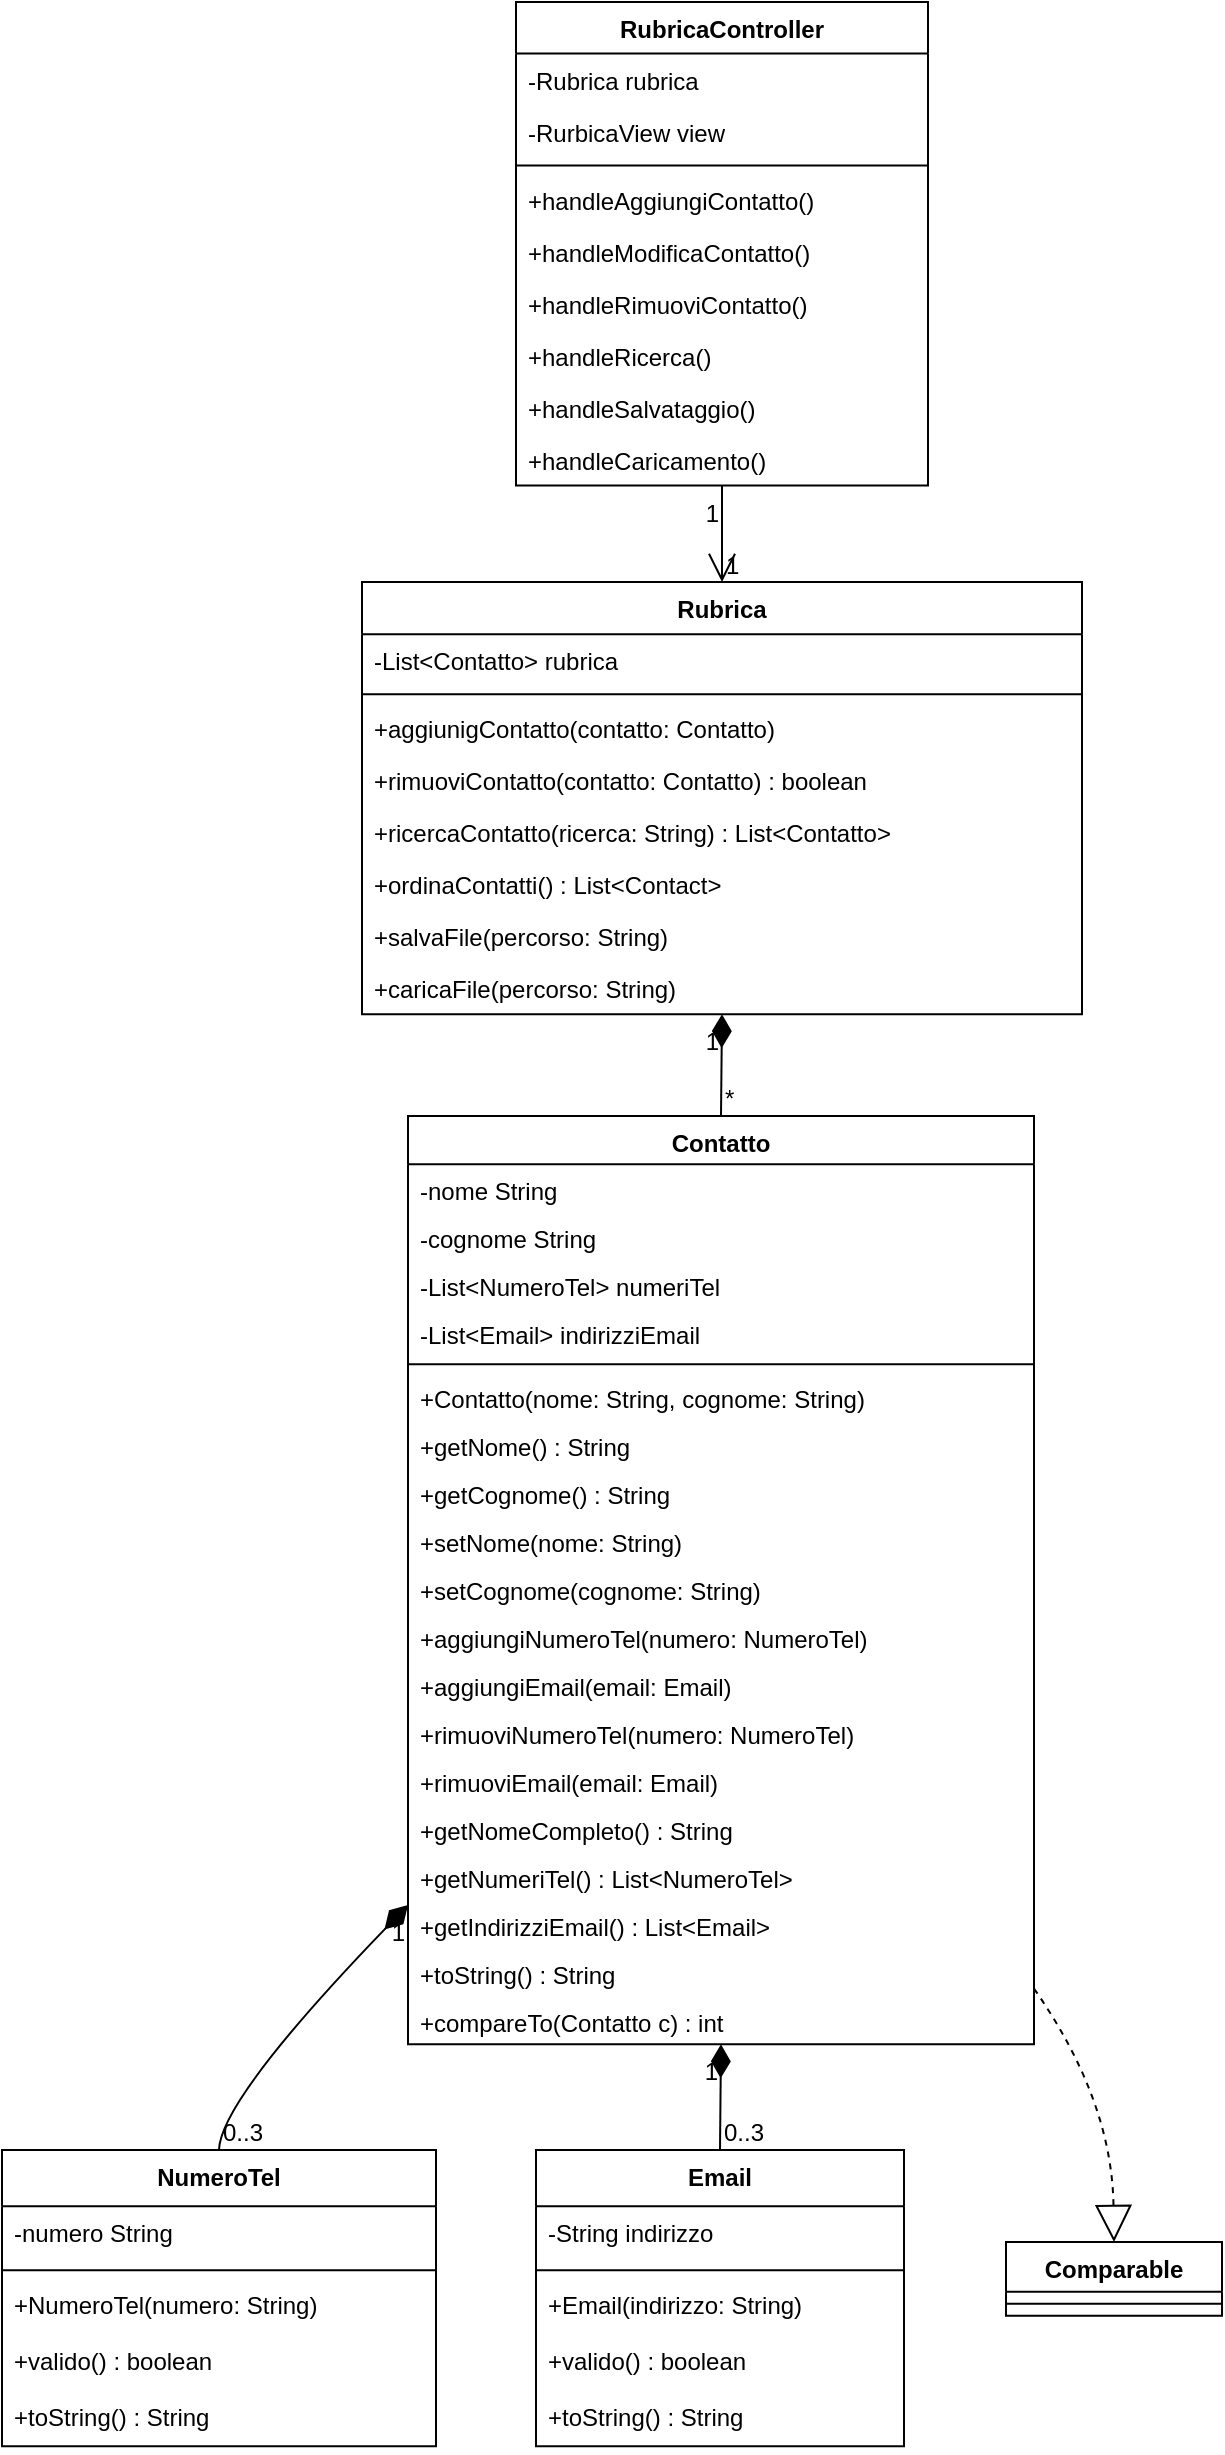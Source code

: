 <mxfile version="25.0.1">
  <diagram name="Pagina-1" id="naSvZQbahFLeBqYa6nf5">
    <mxGraphModel dx="1365" dy="582" grid="1" gridSize="10" guides="1" tooltips="1" connect="1" arrows="1" fold="1" page="1" pageScale="1" pageWidth="827" pageHeight="1169" math="0" shadow="0">
      <root>
        <mxCell id="0" />
        <mxCell id="1" parent="0" />
        <mxCell id="vbb80HCj8n6G6g4HOEIQ-1" value="Contatto" style="swimlane;fontStyle=1;align=center;verticalAlign=top;childLayout=stackLayout;horizontal=1;startSize=24.171;horizontalStack=0;resizeParent=1;resizeParentMax=0;resizeLast=0;collapsible=0;marginBottom=0;" vertex="1" parent="1">
          <mxGeometry x="223" y="577" width="313" height="464.171" as="geometry" />
        </mxCell>
        <mxCell id="vbb80HCj8n6G6g4HOEIQ-2" value="-nome String" style="text;strokeColor=none;fillColor=none;align=left;verticalAlign=top;spacingLeft=4;spacingRight=4;overflow=hidden;rotatable=0;points=[[0,0.5],[1,0.5]];portConstraint=eastwest;" vertex="1" parent="vbb80HCj8n6G6g4HOEIQ-1">
          <mxGeometry y="24.171" width="313" height="24" as="geometry" />
        </mxCell>
        <mxCell id="vbb80HCj8n6G6g4HOEIQ-3" value="-cognome String" style="text;strokeColor=none;fillColor=none;align=left;verticalAlign=top;spacingLeft=4;spacingRight=4;overflow=hidden;rotatable=0;points=[[0,0.5],[1,0.5]];portConstraint=eastwest;" vertex="1" parent="vbb80HCj8n6G6g4HOEIQ-1">
          <mxGeometry y="48.171" width="313" height="24" as="geometry" />
        </mxCell>
        <mxCell id="vbb80HCj8n6G6g4HOEIQ-4" value="-List&lt;NumeroTel&gt; numeriTel" style="text;strokeColor=none;fillColor=none;align=left;verticalAlign=top;spacingLeft=4;spacingRight=4;overflow=hidden;rotatable=0;points=[[0,0.5],[1,0.5]];portConstraint=eastwest;" vertex="1" parent="vbb80HCj8n6G6g4HOEIQ-1">
          <mxGeometry y="72.171" width="313" height="24" as="geometry" />
        </mxCell>
        <mxCell id="vbb80HCj8n6G6g4HOEIQ-5" value="-List&lt;Email&gt; indirizziEmail" style="text;strokeColor=none;fillColor=none;align=left;verticalAlign=top;spacingLeft=4;spacingRight=4;overflow=hidden;rotatable=0;points=[[0,0.5],[1,0.5]];portConstraint=eastwest;" vertex="1" parent="vbb80HCj8n6G6g4HOEIQ-1">
          <mxGeometry y="96.171" width="313" height="24" as="geometry" />
        </mxCell>
        <mxCell id="vbb80HCj8n6G6g4HOEIQ-6" style="line;strokeWidth=1;fillColor=none;align=left;verticalAlign=middle;spacingTop=-1;spacingLeft=3;spacingRight=3;rotatable=0;labelPosition=right;points=[];portConstraint=eastwest;strokeColor=inherit;" vertex="1" parent="vbb80HCj8n6G6g4HOEIQ-1">
          <mxGeometry y="120.171" width="313" height="8" as="geometry" />
        </mxCell>
        <mxCell id="vbb80HCj8n6G6g4HOEIQ-7" value="+Contatto(nome: String, cognome: String)" style="text;strokeColor=none;fillColor=none;align=left;verticalAlign=top;spacingLeft=4;spacingRight=4;overflow=hidden;rotatable=0;points=[[0,0.5],[1,0.5]];portConstraint=eastwest;" vertex="1" parent="vbb80HCj8n6G6g4HOEIQ-1">
          <mxGeometry y="128.171" width="313" height="24" as="geometry" />
        </mxCell>
        <mxCell id="vbb80HCj8n6G6g4HOEIQ-8" value="+getNome() : String" style="text;strokeColor=none;fillColor=none;align=left;verticalAlign=top;spacingLeft=4;spacingRight=4;overflow=hidden;rotatable=0;points=[[0,0.5],[1,0.5]];portConstraint=eastwest;" vertex="1" parent="vbb80HCj8n6G6g4HOEIQ-1">
          <mxGeometry y="152.171" width="313" height="24" as="geometry" />
        </mxCell>
        <mxCell id="vbb80HCj8n6G6g4HOEIQ-9" value="+getCognome() : String" style="text;strokeColor=none;fillColor=none;align=left;verticalAlign=top;spacingLeft=4;spacingRight=4;overflow=hidden;rotatable=0;points=[[0,0.5],[1,0.5]];portConstraint=eastwest;" vertex="1" parent="vbb80HCj8n6G6g4HOEIQ-1">
          <mxGeometry y="176.171" width="313" height="24" as="geometry" />
        </mxCell>
        <mxCell id="vbb80HCj8n6G6g4HOEIQ-10" value="+setNome(nome: String)" style="text;strokeColor=none;fillColor=none;align=left;verticalAlign=top;spacingLeft=4;spacingRight=4;overflow=hidden;rotatable=0;points=[[0,0.5],[1,0.5]];portConstraint=eastwest;" vertex="1" parent="vbb80HCj8n6G6g4HOEIQ-1">
          <mxGeometry y="200.171" width="313" height="24" as="geometry" />
        </mxCell>
        <mxCell id="vbb80HCj8n6G6g4HOEIQ-11" value="+setCognome(cognome: String)" style="text;strokeColor=none;fillColor=none;align=left;verticalAlign=top;spacingLeft=4;spacingRight=4;overflow=hidden;rotatable=0;points=[[0,0.5],[1,0.5]];portConstraint=eastwest;" vertex="1" parent="vbb80HCj8n6G6g4HOEIQ-1">
          <mxGeometry y="224.171" width="313" height="24" as="geometry" />
        </mxCell>
        <mxCell id="vbb80HCj8n6G6g4HOEIQ-12" value="+aggiungiNumeroTel(numero: NumeroTel)" style="text;strokeColor=none;fillColor=none;align=left;verticalAlign=top;spacingLeft=4;spacingRight=4;overflow=hidden;rotatable=0;points=[[0,0.5],[1,0.5]];portConstraint=eastwest;" vertex="1" parent="vbb80HCj8n6G6g4HOEIQ-1">
          <mxGeometry y="248.171" width="313" height="24" as="geometry" />
        </mxCell>
        <mxCell id="vbb80HCj8n6G6g4HOEIQ-13" value="+aggiungiEmail(email: Email)" style="text;strokeColor=none;fillColor=none;align=left;verticalAlign=top;spacingLeft=4;spacingRight=4;overflow=hidden;rotatable=0;points=[[0,0.5],[1,0.5]];portConstraint=eastwest;" vertex="1" parent="vbb80HCj8n6G6g4HOEIQ-1">
          <mxGeometry y="272.171" width="313" height="24" as="geometry" />
        </mxCell>
        <mxCell id="vbb80HCj8n6G6g4HOEIQ-14" value="+rimuoviNumeroTel(numero: NumeroTel)" style="text;strokeColor=none;fillColor=none;align=left;verticalAlign=top;spacingLeft=4;spacingRight=4;overflow=hidden;rotatable=0;points=[[0,0.5],[1,0.5]];portConstraint=eastwest;" vertex="1" parent="vbb80HCj8n6G6g4HOEIQ-1">
          <mxGeometry y="296.171" width="313" height="24" as="geometry" />
        </mxCell>
        <mxCell id="vbb80HCj8n6G6g4HOEIQ-15" value="+rimuoviEmail(email: Email)" style="text;strokeColor=none;fillColor=none;align=left;verticalAlign=top;spacingLeft=4;spacingRight=4;overflow=hidden;rotatable=0;points=[[0,0.5],[1,0.5]];portConstraint=eastwest;" vertex="1" parent="vbb80HCj8n6G6g4HOEIQ-1">
          <mxGeometry y="320.171" width="313" height="24" as="geometry" />
        </mxCell>
        <mxCell id="vbb80HCj8n6G6g4HOEIQ-16" value="+getNomeCompleto() : String" style="text;strokeColor=none;fillColor=none;align=left;verticalAlign=top;spacingLeft=4;spacingRight=4;overflow=hidden;rotatable=0;points=[[0,0.5],[1,0.5]];portConstraint=eastwest;" vertex="1" parent="vbb80HCj8n6G6g4HOEIQ-1">
          <mxGeometry y="344.171" width="313" height="24" as="geometry" />
        </mxCell>
        <mxCell id="vbb80HCj8n6G6g4HOEIQ-17" value="+getNumeriTel() : List&lt;NumeroTel&gt;" style="text;strokeColor=none;fillColor=none;align=left;verticalAlign=top;spacingLeft=4;spacingRight=4;overflow=hidden;rotatable=0;points=[[0,0.5],[1,0.5]];portConstraint=eastwest;" vertex="1" parent="vbb80HCj8n6G6g4HOEIQ-1">
          <mxGeometry y="368.171" width="313" height="24" as="geometry" />
        </mxCell>
        <mxCell id="vbb80HCj8n6G6g4HOEIQ-18" value="+getIndirizziEmail() : List&lt;Email&gt;" style="text;strokeColor=none;fillColor=none;align=left;verticalAlign=top;spacingLeft=4;spacingRight=4;overflow=hidden;rotatable=0;points=[[0,0.5],[1,0.5]];portConstraint=eastwest;" vertex="1" parent="vbb80HCj8n6G6g4HOEIQ-1">
          <mxGeometry y="392.171" width="313" height="24" as="geometry" />
        </mxCell>
        <mxCell id="vbb80HCj8n6G6g4HOEIQ-19" value="+toString() : String" style="text;strokeColor=none;fillColor=none;align=left;verticalAlign=top;spacingLeft=4;spacingRight=4;overflow=hidden;rotatable=0;points=[[0,0.5],[1,0.5]];portConstraint=eastwest;" vertex="1" parent="vbb80HCj8n6G6g4HOEIQ-1">
          <mxGeometry y="416.171" width="313" height="24" as="geometry" />
        </mxCell>
        <mxCell id="vbb80HCj8n6G6g4HOEIQ-20" value="+compareTo(Contatto c) : int" style="text;strokeColor=none;fillColor=none;align=left;verticalAlign=top;spacingLeft=4;spacingRight=4;overflow=hidden;rotatable=0;points=[[0,0.5],[1,0.5]];portConstraint=eastwest;" vertex="1" parent="vbb80HCj8n6G6g4HOEIQ-1">
          <mxGeometry y="440.171" width="313" height="24" as="geometry" />
        </mxCell>
        <mxCell id="vbb80HCj8n6G6g4HOEIQ-21" value="NumeroTel" style="swimlane;fontStyle=1;align=center;verticalAlign=top;childLayout=stackLayout;horizontal=1;startSize=28.15;horizontalStack=0;resizeParent=1;resizeParentMax=0;resizeLast=0;collapsible=0;marginBottom=0;" vertex="1" parent="1">
          <mxGeometry x="20" y="1094" width="217" height="148.15" as="geometry" />
        </mxCell>
        <mxCell id="vbb80HCj8n6G6g4HOEIQ-22" value="-numero String" style="text;strokeColor=none;fillColor=none;align=left;verticalAlign=top;spacingLeft=4;spacingRight=4;overflow=hidden;rotatable=0;points=[[0,0.5],[1,0.5]];portConstraint=eastwest;" vertex="1" parent="vbb80HCj8n6G6g4HOEIQ-21">
          <mxGeometry y="28.15" width="217" height="28" as="geometry" />
        </mxCell>
        <mxCell id="vbb80HCj8n6G6g4HOEIQ-23" style="line;strokeWidth=1;fillColor=none;align=left;verticalAlign=middle;spacingTop=-1;spacingLeft=3;spacingRight=3;rotatable=0;labelPosition=right;points=[];portConstraint=eastwest;strokeColor=inherit;" vertex="1" parent="vbb80HCj8n6G6g4HOEIQ-21">
          <mxGeometry y="56.15" width="217" height="8" as="geometry" />
        </mxCell>
        <mxCell id="vbb80HCj8n6G6g4HOEIQ-24" value="+NumeroTel(numero: String)" style="text;strokeColor=none;fillColor=none;align=left;verticalAlign=top;spacingLeft=4;spacingRight=4;overflow=hidden;rotatable=0;points=[[0,0.5],[1,0.5]];portConstraint=eastwest;" vertex="1" parent="vbb80HCj8n6G6g4HOEIQ-21">
          <mxGeometry y="64.15" width="217" height="28" as="geometry" />
        </mxCell>
        <mxCell id="vbb80HCj8n6G6g4HOEIQ-25" value="+valido() : boolean" style="text;strokeColor=none;fillColor=none;align=left;verticalAlign=top;spacingLeft=4;spacingRight=4;overflow=hidden;rotatable=0;points=[[0,0.5],[1,0.5]];portConstraint=eastwest;" vertex="1" parent="vbb80HCj8n6G6g4HOEIQ-21">
          <mxGeometry y="92.15" width="217" height="28" as="geometry" />
        </mxCell>
        <mxCell id="vbb80HCj8n6G6g4HOEIQ-26" value="+toString() : String" style="text;strokeColor=none;fillColor=none;align=left;verticalAlign=top;spacingLeft=4;spacingRight=4;overflow=hidden;rotatable=0;points=[[0,0.5],[1,0.5]];portConstraint=eastwest;" vertex="1" parent="vbb80HCj8n6G6g4HOEIQ-21">
          <mxGeometry y="120.15" width="217" height="28" as="geometry" />
        </mxCell>
        <mxCell id="vbb80HCj8n6G6g4HOEIQ-27" value="Email" style="swimlane;fontStyle=1;align=center;verticalAlign=top;childLayout=stackLayout;horizontal=1;startSize=28.15;horizontalStack=0;resizeParent=1;resizeParentMax=0;resizeLast=0;collapsible=0;marginBottom=0;" vertex="1" parent="1">
          <mxGeometry x="287" y="1094" width="184" height="148.15" as="geometry" />
        </mxCell>
        <mxCell id="vbb80HCj8n6G6g4HOEIQ-28" value="-String indirizzo" style="text;strokeColor=none;fillColor=none;align=left;verticalAlign=top;spacingLeft=4;spacingRight=4;overflow=hidden;rotatable=0;points=[[0,0.5],[1,0.5]];portConstraint=eastwest;" vertex="1" parent="vbb80HCj8n6G6g4HOEIQ-27">
          <mxGeometry y="28.15" width="184" height="28" as="geometry" />
        </mxCell>
        <mxCell id="vbb80HCj8n6G6g4HOEIQ-29" style="line;strokeWidth=1;fillColor=none;align=left;verticalAlign=middle;spacingTop=-1;spacingLeft=3;spacingRight=3;rotatable=0;labelPosition=right;points=[];portConstraint=eastwest;strokeColor=inherit;" vertex="1" parent="vbb80HCj8n6G6g4HOEIQ-27">
          <mxGeometry y="56.15" width="184" height="8" as="geometry" />
        </mxCell>
        <mxCell id="vbb80HCj8n6G6g4HOEIQ-30" value="+Email(indirizzo: String)" style="text;strokeColor=none;fillColor=none;align=left;verticalAlign=top;spacingLeft=4;spacingRight=4;overflow=hidden;rotatable=0;points=[[0,0.5],[1,0.5]];portConstraint=eastwest;" vertex="1" parent="vbb80HCj8n6G6g4HOEIQ-27">
          <mxGeometry y="64.15" width="184" height="28" as="geometry" />
        </mxCell>
        <mxCell id="vbb80HCj8n6G6g4HOEIQ-31" value="+valido() : boolean" style="text;strokeColor=none;fillColor=none;align=left;verticalAlign=top;spacingLeft=4;spacingRight=4;overflow=hidden;rotatable=0;points=[[0,0.5],[1,0.5]];portConstraint=eastwest;" vertex="1" parent="vbb80HCj8n6G6g4HOEIQ-27">
          <mxGeometry y="92.15" width="184" height="28" as="geometry" />
        </mxCell>
        <mxCell id="vbb80HCj8n6G6g4HOEIQ-32" value="+toString() : String" style="text;strokeColor=none;fillColor=none;align=left;verticalAlign=top;spacingLeft=4;spacingRight=4;overflow=hidden;rotatable=0;points=[[0,0.5],[1,0.5]];portConstraint=eastwest;" vertex="1" parent="vbb80HCj8n6G6g4HOEIQ-27">
          <mxGeometry y="120.15" width="184" height="28" as="geometry" />
        </mxCell>
        <mxCell id="vbb80HCj8n6G6g4HOEIQ-33" value="Rubrica" style="swimlane;fontStyle=1;align=center;verticalAlign=top;childLayout=stackLayout;horizontal=1;startSize=26.125;horizontalStack=0;resizeParent=1;resizeParentMax=0;resizeLast=0;collapsible=0;marginBottom=0;" vertex="1" parent="1">
          <mxGeometry x="200" y="310" width="360" height="216.125" as="geometry" />
        </mxCell>
        <mxCell id="vbb80HCj8n6G6g4HOEIQ-34" value="-List&lt;Contatto&gt; rubrica" style="text;strokeColor=none;fillColor=none;align=left;verticalAlign=top;spacingLeft=4;spacingRight=4;overflow=hidden;rotatable=0;points=[[0,0.5],[1,0.5]];portConstraint=eastwest;" vertex="1" parent="vbb80HCj8n6G6g4HOEIQ-33">
          <mxGeometry y="26.125" width="360" height="26" as="geometry" />
        </mxCell>
        <mxCell id="vbb80HCj8n6G6g4HOEIQ-35" style="line;strokeWidth=1;fillColor=none;align=left;verticalAlign=middle;spacingTop=-1;spacingLeft=3;spacingRight=3;rotatable=0;labelPosition=right;points=[];portConstraint=eastwest;strokeColor=inherit;" vertex="1" parent="vbb80HCj8n6G6g4HOEIQ-33">
          <mxGeometry y="52.125" width="360" height="8" as="geometry" />
        </mxCell>
        <mxCell id="vbb80HCj8n6G6g4HOEIQ-36" value="+aggiunigContatto(contatto: Contatto)" style="text;strokeColor=none;fillColor=none;align=left;verticalAlign=top;spacingLeft=4;spacingRight=4;overflow=hidden;rotatable=0;points=[[0,0.5],[1,0.5]];portConstraint=eastwest;" vertex="1" parent="vbb80HCj8n6G6g4HOEIQ-33">
          <mxGeometry y="60.125" width="360" height="26" as="geometry" />
        </mxCell>
        <mxCell id="vbb80HCj8n6G6g4HOEIQ-37" value="+rimuoviContatto(contatto: Contatto) : boolean" style="text;strokeColor=none;fillColor=none;align=left;verticalAlign=top;spacingLeft=4;spacingRight=4;overflow=hidden;rotatable=0;points=[[0,0.5],[1,0.5]];portConstraint=eastwest;" vertex="1" parent="vbb80HCj8n6G6g4HOEIQ-33">
          <mxGeometry y="86.125" width="360" height="26" as="geometry" />
        </mxCell>
        <mxCell id="vbb80HCj8n6G6g4HOEIQ-38" value="+ricercaContatto(ricerca: String) : List&lt;Contatto&gt;" style="text;strokeColor=none;fillColor=none;align=left;verticalAlign=top;spacingLeft=4;spacingRight=4;overflow=hidden;rotatable=0;points=[[0,0.5],[1,0.5]];portConstraint=eastwest;" vertex="1" parent="vbb80HCj8n6G6g4HOEIQ-33">
          <mxGeometry y="112.125" width="360" height="26" as="geometry" />
        </mxCell>
        <mxCell id="vbb80HCj8n6G6g4HOEIQ-39" value="+ordinaContatti() : List&lt;Contact&gt;" style="text;strokeColor=none;fillColor=none;align=left;verticalAlign=top;spacingLeft=4;spacingRight=4;overflow=hidden;rotatable=0;points=[[0,0.5],[1,0.5]];portConstraint=eastwest;" vertex="1" parent="vbb80HCj8n6G6g4HOEIQ-33">
          <mxGeometry y="138.125" width="360" height="26" as="geometry" />
        </mxCell>
        <mxCell id="vbb80HCj8n6G6g4HOEIQ-40" value="+salvaFile(percorso: String)" style="text;strokeColor=none;fillColor=none;align=left;verticalAlign=top;spacingLeft=4;spacingRight=4;overflow=hidden;rotatable=0;points=[[0,0.5],[1,0.5]];portConstraint=eastwest;" vertex="1" parent="vbb80HCj8n6G6g4HOEIQ-33">
          <mxGeometry y="164.125" width="360" height="26" as="geometry" />
        </mxCell>
        <mxCell id="vbb80HCj8n6G6g4HOEIQ-41" value="+caricaFile(percorso: String)" style="text;strokeColor=none;fillColor=none;align=left;verticalAlign=top;spacingLeft=4;spacingRight=4;overflow=hidden;rotatable=0;points=[[0,0.5],[1,0.5]];portConstraint=eastwest;" vertex="1" parent="vbb80HCj8n6G6g4HOEIQ-33">
          <mxGeometry y="190.125" width="360" height="26" as="geometry" />
        </mxCell>
        <mxCell id="vbb80HCj8n6G6g4HOEIQ-42" value="RubricaController" style="swimlane;fontStyle=1;align=center;verticalAlign=top;childLayout=stackLayout;horizontal=1;startSize=25.75;horizontalStack=0;resizeParent=1;resizeParentMax=0;resizeLast=0;collapsible=0;marginBottom=0;" vertex="1" parent="1">
          <mxGeometry x="277" y="20" width="206" height="241.75" as="geometry" />
        </mxCell>
        <mxCell id="vbb80HCj8n6G6g4HOEIQ-43" value="-Rubrica rubrica" style="text;strokeColor=none;fillColor=none;align=left;verticalAlign=top;spacingLeft=4;spacingRight=4;overflow=hidden;rotatable=0;points=[[0,0.5],[1,0.5]];portConstraint=eastwest;" vertex="1" parent="vbb80HCj8n6G6g4HOEIQ-42">
          <mxGeometry y="25.75" width="206" height="26" as="geometry" />
        </mxCell>
        <mxCell id="vbb80HCj8n6G6g4HOEIQ-44" value="-RurbicaView view" style="text;strokeColor=none;fillColor=none;align=left;verticalAlign=top;spacingLeft=4;spacingRight=4;overflow=hidden;rotatable=0;points=[[0,0.5],[1,0.5]];portConstraint=eastwest;" vertex="1" parent="vbb80HCj8n6G6g4HOEIQ-42">
          <mxGeometry y="51.75" width="206" height="26" as="geometry" />
        </mxCell>
        <mxCell id="vbb80HCj8n6G6g4HOEIQ-45" style="line;strokeWidth=1;fillColor=none;align=left;verticalAlign=middle;spacingTop=-1;spacingLeft=3;spacingRight=3;rotatable=0;labelPosition=right;points=[];portConstraint=eastwest;strokeColor=inherit;" vertex="1" parent="vbb80HCj8n6G6g4HOEIQ-42">
          <mxGeometry y="77.75" width="206" height="8" as="geometry" />
        </mxCell>
        <mxCell id="vbb80HCj8n6G6g4HOEIQ-46" value="+handleAggiungiContatto()" style="text;strokeColor=none;fillColor=none;align=left;verticalAlign=top;spacingLeft=4;spacingRight=4;overflow=hidden;rotatable=0;points=[[0,0.5],[1,0.5]];portConstraint=eastwest;" vertex="1" parent="vbb80HCj8n6G6g4HOEIQ-42">
          <mxGeometry y="85.75" width="206" height="26" as="geometry" />
        </mxCell>
        <mxCell id="vbb80HCj8n6G6g4HOEIQ-47" value="+handleModificaContatto()" style="text;strokeColor=none;fillColor=none;align=left;verticalAlign=top;spacingLeft=4;spacingRight=4;overflow=hidden;rotatable=0;points=[[0,0.5],[1,0.5]];portConstraint=eastwest;" vertex="1" parent="vbb80HCj8n6G6g4HOEIQ-42">
          <mxGeometry y="111.75" width="206" height="26" as="geometry" />
        </mxCell>
        <mxCell id="vbb80HCj8n6G6g4HOEIQ-48" value="+handleRimuoviContatto()" style="text;strokeColor=none;fillColor=none;align=left;verticalAlign=top;spacingLeft=4;spacingRight=4;overflow=hidden;rotatable=0;points=[[0,0.5],[1,0.5]];portConstraint=eastwest;" vertex="1" parent="vbb80HCj8n6G6g4HOEIQ-42">
          <mxGeometry y="137.75" width="206" height="26" as="geometry" />
        </mxCell>
        <mxCell id="vbb80HCj8n6G6g4HOEIQ-49" value="+handleRicerca()" style="text;strokeColor=none;fillColor=none;align=left;verticalAlign=top;spacingLeft=4;spacingRight=4;overflow=hidden;rotatable=0;points=[[0,0.5],[1,0.5]];portConstraint=eastwest;" vertex="1" parent="vbb80HCj8n6G6g4HOEIQ-42">
          <mxGeometry y="163.75" width="206" height="26" as="geometry" />
        </mxCell>
        <mxCell id="vbb80HCj8n6G6g4HOEIQ-50" value="+handleSalvataggio()" style="text;strokeColor=none;fillColor=none;align=left;verticalAlign=top;spacingLeft=4;spacingRight=4;overflow=hidden;rotatable=0;points=[[0,0.5],[1,0.5]];portConstraint=eastwest;" vertex="1" parent="vbb80HCj8n6G6g4HOEIQ-42">
          <mxGeometry y="189.75" width="206" height="26" as="geometry" />
        </mxCell>
        <mxCell id="vbb80HCj8n6G6g4HOEIQ-51" value="+handleCaricamento()" style="text;strokeColor=none;fillColor=none;align=left;verticalAlign=top;spacingLeft=4;spacingRight=4;overflow=hidden;rotatable=0;points=[[0,0.5],[1,0.5]];portConstraint=eastwest;" vertex="1" parent="vbb80HCj8n6G6g4HOEIQ-42">
          <mxGeometry y="215.75" width="206" height="26" as="geometry" />
        </mxCell>
        <mxCell id="vbb80HCj8n6G6g4HOEIQ-52" value="Comparable" style="swimlane;fontStyle=1;align=center;verticalAlign=top;childLayout=stackLayout;horizontal=1;startSize=24.875;horizontalStack=0;resizeParent=1;resizeParentMax=0;resizeLast=0;collapsible=0;marginBottom=0;" vertex="1" parent="1">
          <mxGeometry x="522" y="1140" width="108" height="36.875" as="geometry" />
        </mxCell>
        <mxCell id="vbb80HCj8n6G6g4HOEIQ-53" style="line;strokeWidth=1;fillColor=none;align=left;verticalAlign=middle;spacingTop=-1;spacingLeft=3;spacingRight=3;rotatable=0;labelPosition=right;points=[];portConstraint=eastwest;strokeColor=inherit;" vertex="1" parent="vbb80HCj8n6G6g4HOEIQ-52">
          <mxGeometry y="24.875" width="108" height="12" as="geometry" />
        </mxCell>
        <mxCell id="vbb80HCj8n6G6g4HOEIQ-54" value="" style="curved=1;startArrow=diamondThin;startSize=14;startFill=1;endArrow=none;exitX=0;exitY=0.85;entryX=0.5;entryY=0;rounded=0;" edge="1" parent="1" source="vbb80HCj8n6G6g4HOEIQ-1" target="vbb80HCj8n6G6g4HOEIQ-21">
          <mxGeometry relative="1" as="geometry">
            <Array as="points">
              <mxPoint x="129" y="1069" />
            </Array>
          </mxGeometry>
        </mxCell>
        <mxCell id="vbb80HCj8n6G6g4HOEIQ-55" value="1" style="edgeLabel;resizable=0;labelBackgroundColor=none;fontSize=12;align=right;verticalAlign=top;" vertex="1" parent="vbb80HCj8n6G6g4HOEIQ-54">
          <mxGeometry x="-1" relative="1" as="geometry" />
        </mxCell>
        <mxCell id="vbb80HCj8n6G6g4HOEIQ-56" value="0..3" style="edgeLabel;resizable=0;labelBackgroundColor=none;fontSize=12;align=left;verticalAlign=bottom;" vertex="1" parent="vbb80HCj8n6G6g4HOEIQ-54">
          <mxGeometry x="1" relative="1" as="geometry" />
        </mxCell>
        <mxCell id="vbb80HCj8n6G6g4HOEIQ-57" value="" style="curved=1;startArrow=diamondThin;startSize=14;startFill=1;endArrow=none;exitX=0.5;exitY=1;entryX=0.5;entryY=0;rounded=0;" edge="1" parent="1" source="vbb80HCj8n6G6g4HOEIQ-1" target="vbb80HCj8n6G6g4HOEIQ-27">
          <mxGeometry relative="1" as="geometry">
            <Array as="points" />
          </mxGeometry>
        </mxCell>
        <mxCell id="vbb80HCj8n6G6g4HOEIQ-58" value="1" style="edgeLabel;resizable=0;labelBackgroundColor=none;fontSize=12;align=right;verticalAlign=top;" vertex="1" parent="vbb80HCj8n6G6g4HOEIQ-57">
          <mxGeometry x="-1" relative="1" as="geometry" />
        </mxCell>
        <mxCell id="vbb80HCj8n6G6g4HOEIQ-59" value="0..3" style="edgeLabel;resizable=0;labelBackgroundColor=none;fontSize=12;align=left;verticalAlign=bottom;" vertex="1" parent="vbb80HCj8n6G6g4HOEIQ-57">
          <mxGeometry x="1" relative="1" as="geometry" />
        </mxCell>
        <mxCell id="vbb80HCj8n6G6g4HOEIQ-60" value="" style="curved=1;startArrow=diamondThin;startSize=14;startFill=1;endArrow=none;exitX=0.5;exitY=1;entryX=0.5;entryY=0;rounded=0;" edge="1" parent="1" source="vbb80HCj8n6G6g4HOEIQ-33" target="vbb80HCj8n6G6g4HOEIQ-1">
          <mxGeometry relative="1" as="geometry">
            <Array as="points" />
          </mxGeometry>
        </mxCell>
        <mxCell id="vbb80HCj8n6G6g4HOEIQ-61" value="1" style="edgeLabel;resizable=0;labelBackgroundColor=none;fontSize=12;align=right;verticalAlign=top;" vertex="1" parent="vbb80HCj8n6G6g4HOEIQ-60">
          <mxGeometry x="-1" relative="1" as="geometry" />
        </mxCell>
        <mxCell id="vbb80HCj8n6G6g4HOEIQ-62" value="*" style="edgeLabel;resizable=0;labelBackgroundColor=none;fontSize=12;align=left;verticalAlign=bottom;" vertex="1" parent="vbb80HCj8n6G6g4HOEIQ-60">
          <mxGeometry x="1" relative="1" as="geometry" />
        </mxCell>
        <mxCell id="vbb80HCj8n6G6g4HOEIQ-63" value="" style="curved=1;startArrow=none;endArrow=open;endSize=12;exitX=0.5;exitY=1;entryX=0.5;entryY=0;rounded=0;" edge="1" parent="1" source="vbb80HCj8n6G6g4HOEIQ-42" target="vbb80HCj8n6G6g4HOEIQ-33">
          <mxGeometry relative="1" as="geometry">
            <Array as="points" />
          </mxGeometry>
        </mxCell>
        <mxCell id="vbb80HCj8n6G6g4HOEIQ-64" value="1" style="edgeLabel;resizable=0;labelBackgroundColor=none;fontSize=12;align=right;verticalAlign=top;" vertex="1" parent="vbb80HCj8n6G6g4HOEIQ-63">
          <mxGeometry x="-1" relative="1" as="geometry" />
        </mxCell>
        <mxCell id="vbb80HCj8n6G6g4HOEIQ-65" value="1" style="edgeLabel;resizable=0;labelBackgroundColor=none;fontSize=12;align=left;verticalAlign=bottom;" vertex="1" parent="vbb80HCj8n6G6g4HOEIQ-63">
          <mxGeometry x="1" relative="1" as="geometry" />
        </mxCell>
        <mxCell id="vbb80HCj8n6G6g4HOEIQ-66" value="" style="curved=1;dashed=1;startArrow=none;endArrow=block;endSize=16;endFill=0;exitX=1;exitY=0.94;entryX=0.5;entryY=-0.01;rounded=0;" edge="1" parent="1" source="vbb80HCj8n6G6g4HOEIQ-1" target="vbb80HCj8n6G6g4HOEIQ-52">
          <mxGeometry relative="1" as="geometry">
            <Array as="points">
              <mxPoint x="575" y="1069" />
            </Array>
          </mxGeometry>
        </mxCell>
      </root>
    </mxGraphModel>
  </diagram>
</mxfile>
